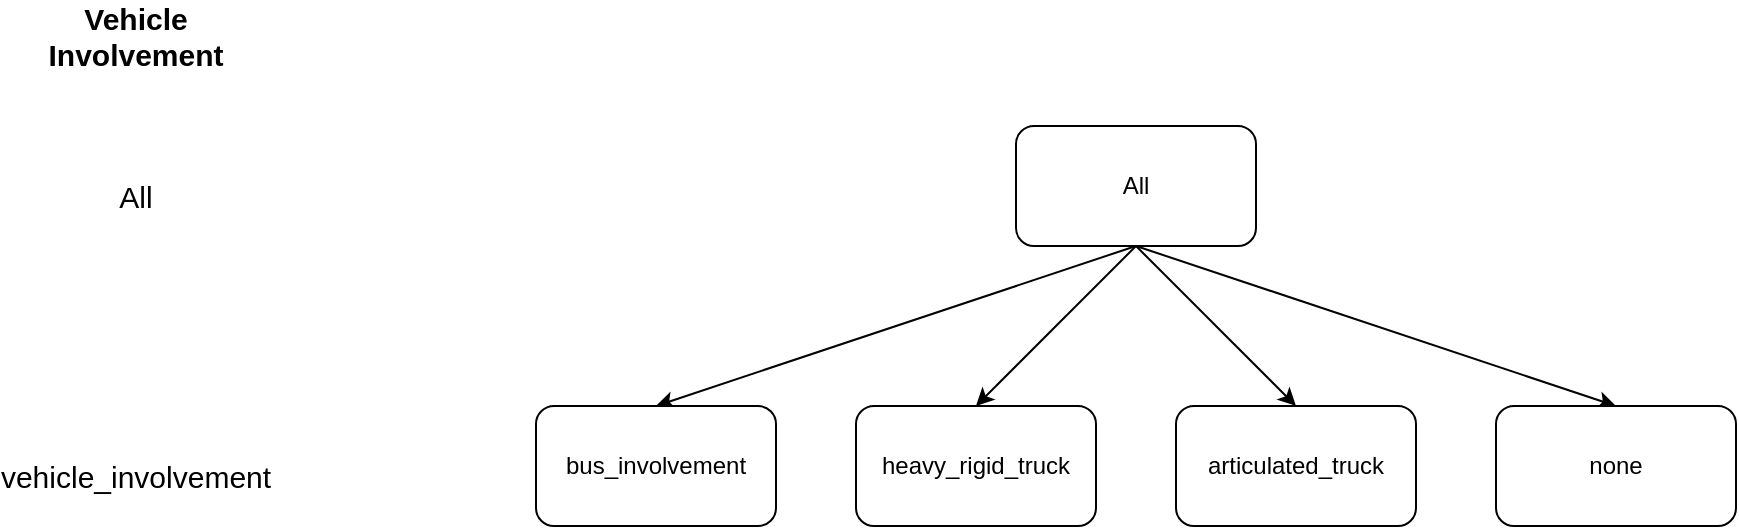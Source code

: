 <mxfile version="26.2.12">
  <diagram name="Page-1" id="WlOSVe-GVL781Ecgp3k5">
    <mxGraphModel dx="978" dy="671" grid="1" gridSize="10" guides="1" tooltips="1" connect="1" arrows="1" fold="1" page="1" pageScale="1" pageWidth="1000" pageHeight="1000" math="0" shadow="0">
      <root>
        <mxCell id="0" />
        <mxCell id="1" parent="0" />
        <mxCell id="gdtIgyo1Iho4UzJ1fwcM-1" value="&lt;b&gt;Vehicle Involvement&lt;/b&gt;" style="text;html=1;align=center;verticalAlign=middle;whiteSpace=wrap;rounded=0;fontSize=15;" parent="1" vertex="1">
          <mxGeometry x="25" y="20" width="110" height="30" as="geometry" />
        </mxCell>
        <mxCell id="gdtIgyo1Iho4UzJ1fwcM-2" style="rounded=0;orthogonalLoop=1;jettySize=auto;html=1;exitX=0.5;exitY=1;exitDx=0;exitDy=0;entryX=0.5;entryY=0;entryDx=0;entryDy=0;" parent="1" source="gdtIgyo1Iho4UzJ1fwcM-4" target="gdtIgyo1Iho4UzJ1fwcM-13" edge="1">
          <mxGeometry relative="1" as="geometry" />
        </mxCell>
        <mxCell id="gdtIgyo1Iho4UzJ1fwcM-3" style="rounded=0;orthogonalLoop=1;jettySize=auto;html=1;exitX=0.5;exitY=1;exitDx=0;exitDy=0;entryX=0.5;entryY=0;entryDx=0;entryDy=0;" parent="1" source="gdtIgyo1Iho4UzJ1fwcM-4" target="gdtIgyo1Iho4UzJ1fwcM-17" edge="1">
          <mxGeometry relative="1" as="geometry" />
        </mxCell>
        <mxCell id="JtYHdOUKKFrud_HMlpYA-1" style="rounded=0;orthogonalLoop=1;jettySize=auto;html=1;exitX=0.5;exitY=1;exitDx=0;exitDy=0;entryX=0.5;entryY=0;entryDx=0;entryDy=0;" edge="1" parent="1" source="gdtIgyo1Iho4UzJ1fwcM-4" target="gdtIgyo1Iho4UzJ1fwcM-25">
          <mxGeometry relative="1" as="geometry" />
        </mxCell>
        <mxCell id="JtYHdOUKKFrud_HMlpYA-3" style="rounded=0;orthogonalLoop=1;jettySize=auto;html=1;exitX=0.5;exitY=1;exitDx=0;exitDy=0;entryX=0.5;entryY=0;entryDx=0;entryDy=0;" edge="1" parent="1" source="gdtIgyo1Iho4UzJ1fwcM-4" target="JtYHdOUKKFrud_HMlpYA-2">
          <mxGeometry relative="1" as="geometry" />
        </mxCell>
        <mxCell id="gdtIgyo1Iho4UzJ1fwcM-4" value="All" style="rounded=1;whiteSpace=wrap;html=1;" parent="1" vertex="1">
          <mxGeometry x="520" y="80" width="120" height="60" as="geometry" />
        </mxCell>
        <mxCell id="gdtIgyo1Iho4UzJ1fwcM-5" value="All" style="text;html=1;align=center;verticalAlign=middle;whiteSpace=wrap;rounded=0;fontSize=15;" parent="1" vertex="1">
          <mxGeometry x="50" y="100" width="60" height="30" as="geometry" />
        </mxCell>
        <mxCell id="gdtIgyo1Iho4UzJ1fwcM-9" value="vehicle_involvement" style="text;html=1;align=center;verticalAlign=middle;whiteSpace=wrap;rounded=0;fontSize=15;" parent="1" vertex="1">
          <mxGeometry x="50" y="240" width="60" height="30" as="geometry" />
        </mxCell>
        <mxCell id="gdtIgyo1Iho4UzJ1fwcM-13" value="bus_involvement" style="rounded=1;whiteSpace=wrap;html=1;" parent="1" vertex="1">
          <mxGeometry x="280" y="220" width="120" height="60" as="geometry" />
        </mxCell>
        <mxCell id="gdtIgyo1Iho4UzJ1fwcM-17" value="articulated_truck" style="rounded=1;whiteSpace=wrap;html=1;" parent="1" vertex="1">
          <mxGeometry x="600" y="220" width="120" height="60" as="geometry" />
        </mxCell>
        <mxCell id="gdtIgyo1Iho4UzJ1fwcM-25" value="heavy_rigid_truck" style="rounded=1;whiteSpace=wrap;html=1;" parent="1" vertex="1">
          <mxGeometry x="440" y="220" width="120" height="60" as="geometry" />
        </mxCell>
        <mxCell id="JtYHdOUKKFrud_HMlpYA-2" value="none" style="rounded=1;whiteSpace=wrap;html=1;" vertex="1" parent="1">
          <mxGeometry x="760" y="220" width="120" height="60" as="geometry" />
        </mxCell>
      </root>
    </mxGraphModel>
  </diagram>
</mxfile>
